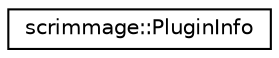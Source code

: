 digraph "Graphical Class Hierarchy"
{
 // LATEX_PDF_SIZE
  edge [fontname="Helvetica",fontsize="10",labelfontname="Helvetica",labelfontsize="10"];
  node [fontname="Helvetica",fontsize="10",shape=record];
  rankdir="LR";
  Node0 [label="scrimmage::PluginInfo",height=0.2,width=0.4,color="black", fillcolor="white", style="filled",URL="$classscrimmage_1_1PluginInfo.html",tooltip=" "];
}
